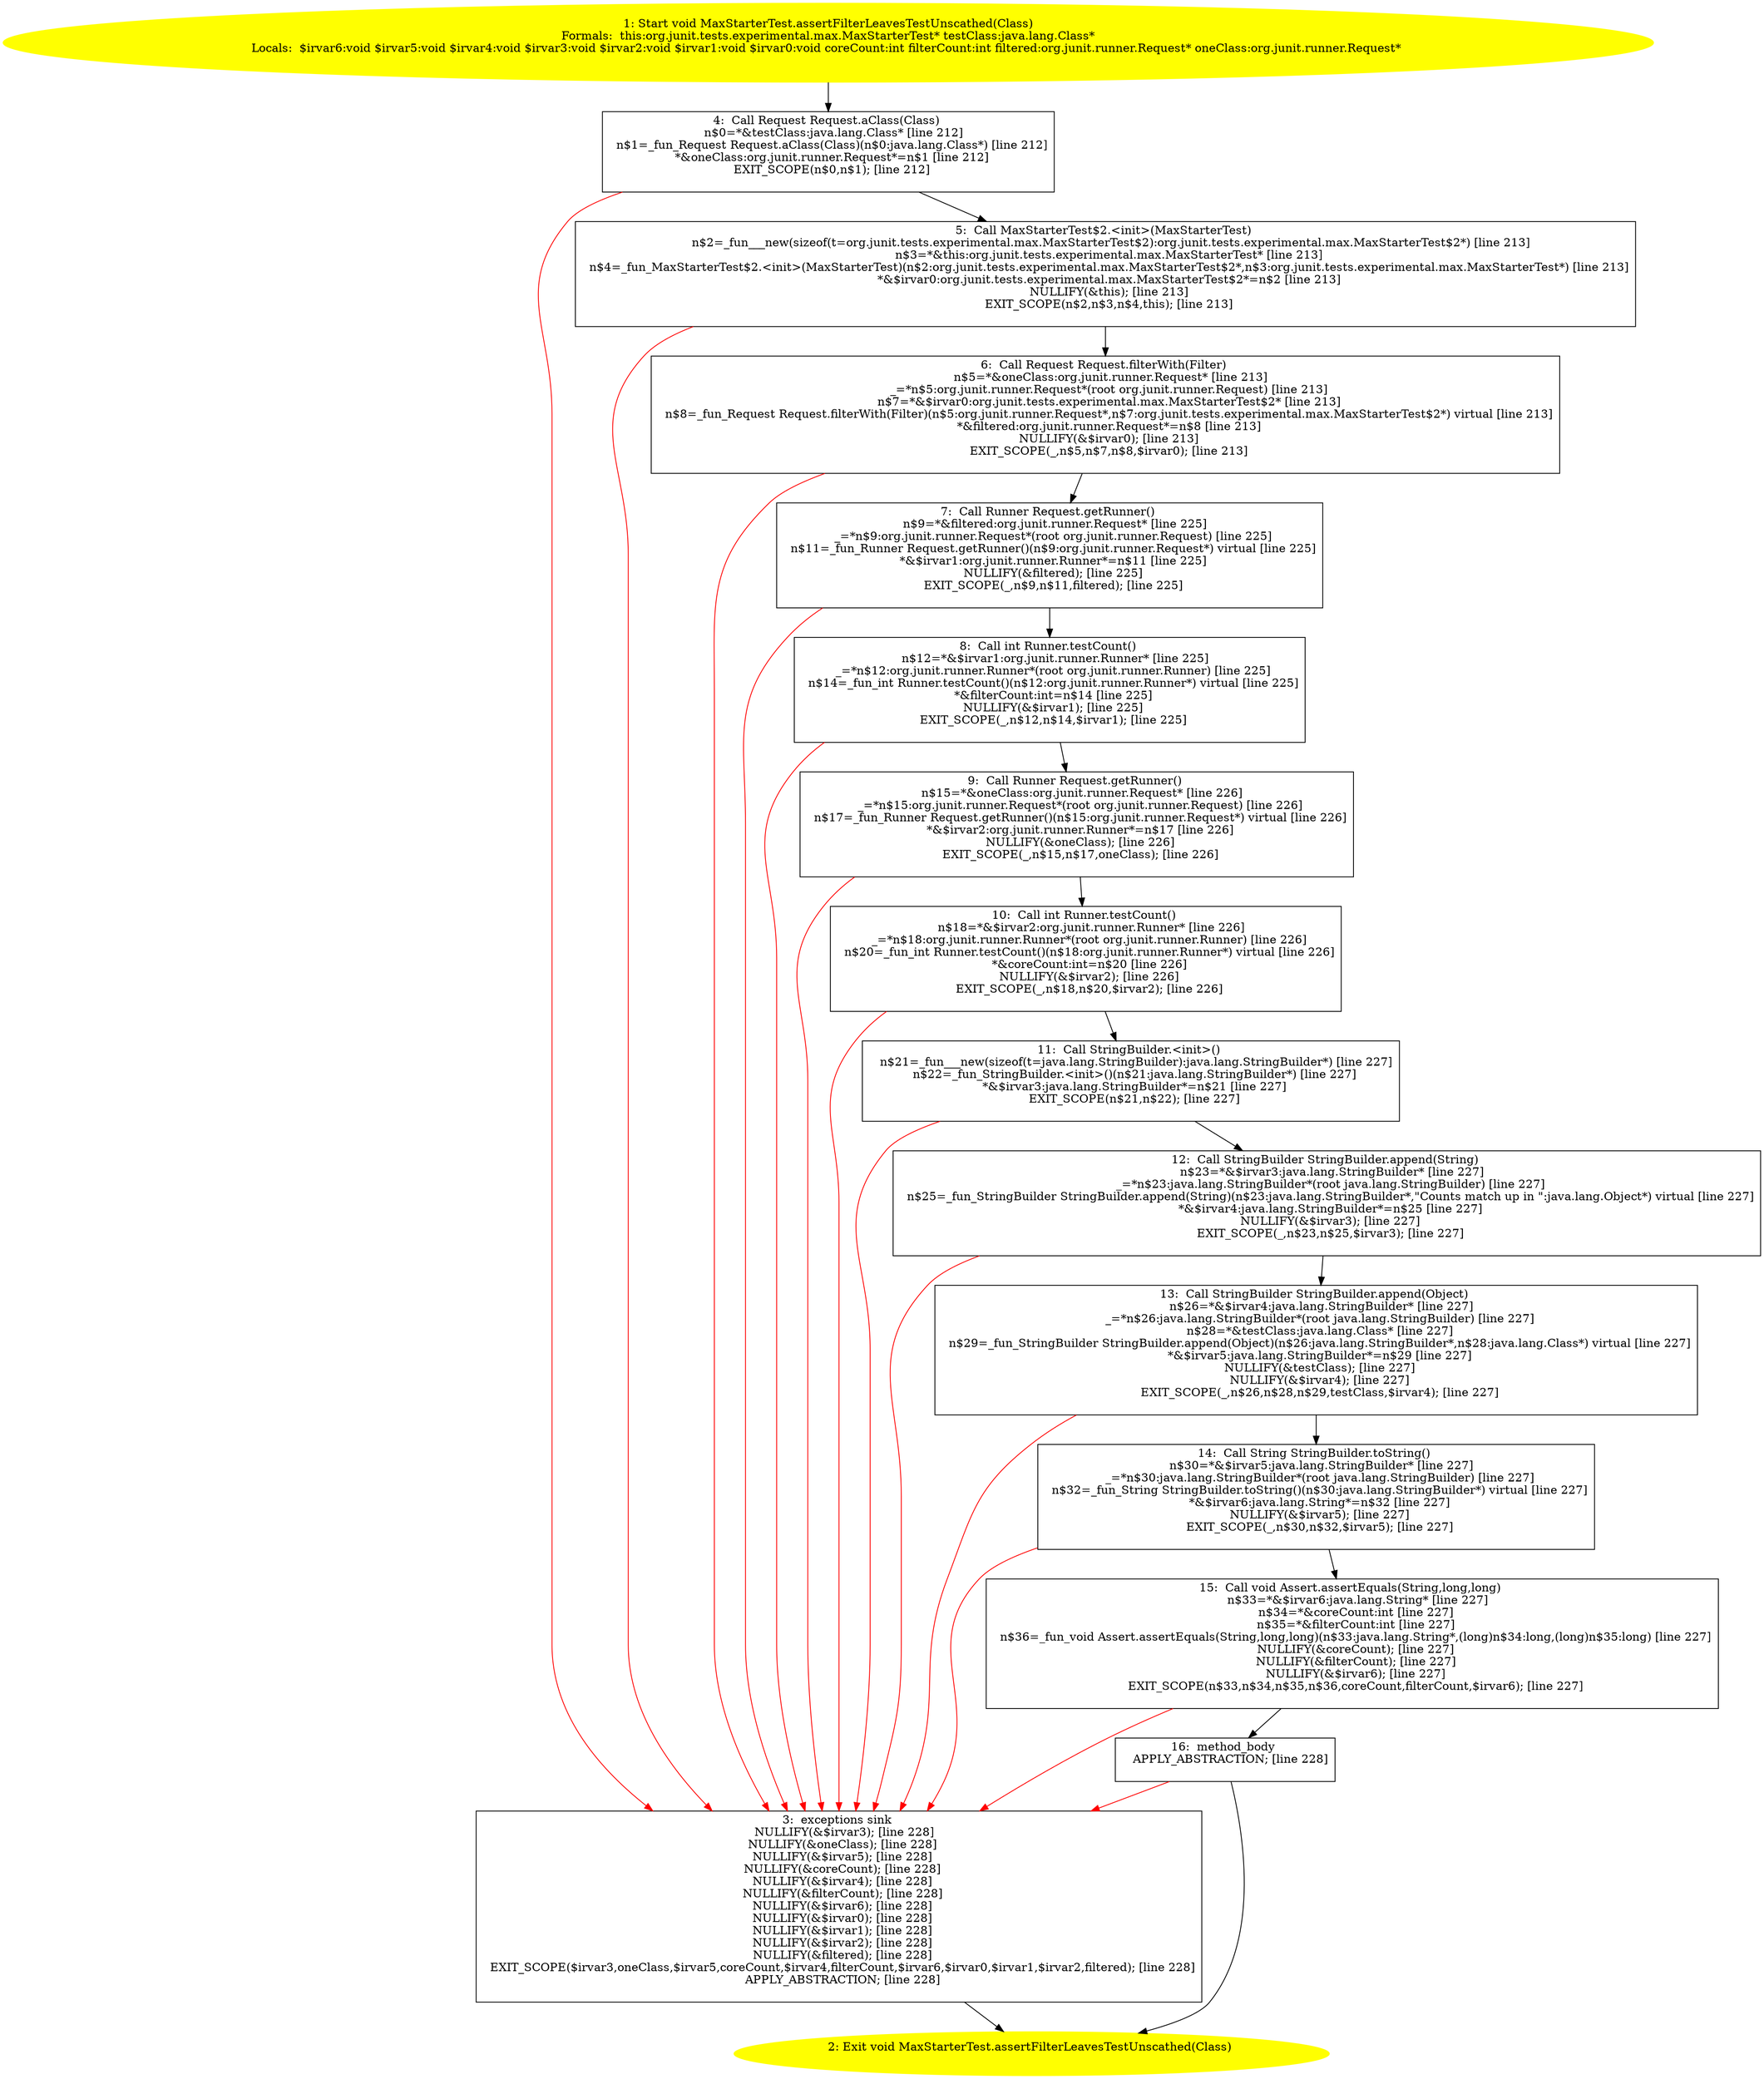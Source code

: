 /* @generated */
digraph cfg {
"org.junit.tests.experimental.max.MaxStarterTest.assertFilterLeavesTestUnscathed(java.lang.Class):voi.86704bd057d0b404d96fcf1858be2aad_1" [label="1: Start void MaxStarterTest.assertFilterLeavesTestUnscathed(Class)\nFormals:  this:org.junit.tests.experimental.max.MaxStarterTest* testClass:java.lang.Class*\nLocals:  $irvar6:void $irvar5:void $irvar4:void $irvar3:void $irvar2:void $irvar1:void $irvar0:void coreCount:int filterCount:int filtered:org.junit.runner.Request* oneClass:org.junit.runner.Request* \n  " color=yellow style=filled]
	

	 "org.junit.tests.experimental.max.MaxStarterTest.assertFilterLeavesTestUnscathed(java.lang.Class):voi.86704bd057d0b404d96fcf1858be2aad_1" -> "org.junit.tests.experimental.max.MaxStarterTest.assertFilterLeavesTestUnscathed(java.lang.Class):voi.86704bd057d0b404d96fcf1858be2aad_4" ;
"org.junit.tests.experimental.max.MaxStarterTest.assertFilterLeavesTestUnscathed(java.lang.Class):voi.86704bd057d0b404d96fcf1858be2aad_2" [label="2: Exit void MaxStarterTest.assertFilterLeavesTestUnscathed(Class) \n  " color=yellow style=filled]
	

"org.junit.tests.experimental.max.MaxStarterTest.assertFilterLeavesTestUnscathed(java.lang.Class):voi.86704bd057d0b404d96fcf1858be2aad_3" [label="3:  exceptions sink \n   NULLIFY(&$irvar3); [line 228]\n  NULLIFY(&oneClass); [line 228]\n  NULLIFY(&$irvar5); [line 228]\n  NULLIFY(&coreCount); [line 228]\n  NULLIFY(&$irvar4); [line 228]\n  NULLIFY(&filterCount); [line 228]\n  NULLIFY(&$irvar6); [line 228]\n  NULLIFY(&$irvar0); [line 228]\n  NULLIFY(&$irvar1); [line 228]\n  NULLIFY(&$irvar2); [line 228]\n  NULLIFY(&filtered); [line 228]\n  EXIT_SCOPE($irvar3,oneClass,$irvar5,coreCount,$irvar4,filterCount,$irvar6,$irvar0,$irvar1,$irvar2,filtered); [line 228]\n  APPLY_ABSTRACTION; [line 228]\n " shape="box"]
	

	 "org.junit.tests.experimental.max.MaxStarterTest.assertFilterLeavesTestUnscathed(java.lang.Class):voi.86704bd057d0b404d96fcf1858be2aad_3" -> "org.junit.tests.experimental.max.MaxStarterTest.assertFilterLeavesTestUnscathed(java.lang.Class):voi.86704bd057d0b404d96fcf1858be2aad_2" ;
"org.junit.tests.experimental.max.MaxStarterTest.assertFilterLeavesTestUnscathed(java.lang.Class):voi.86704bd057d0b404d96fcf1858be2aad_4" [label="4:  Call Request Request.aClass(Class) \n   n$0=*&testClass:java.lang.Class* [line 212]\n  n$1=_fun_Request Request.aClass(Class)(n$0:java.lang.Class*) [line 212]\n  *&oneClass:org.junit.runner.Request*=n$1 [line 212]\n  EXIT_SCOPE(n$0,n$1); [line 212]\n " shape="box"]
	

	 "org.junit.tests.experimental.max.MaxStarterTest.assertFilterLeavesTestUnscathed(java.lang.Class):voi.86704bd057d0b404d96fcf1858be2aad_4" -> "org.junit.tests.experimental.max.MaxStarterTest.assertFilterLeavesTestUnscathed(java.lang.Class):voi.86704bd057d0b404d96fcf1858be2aad_5" ;
	 "org.junit.tests.experimental.max.MaxStarterTest.assertFilterLeavesTestUnscathed(java.lang.Class):voi.86704bd057d0b404d96fcf1858be2aad_4" -> "org.junit.tests.experimental.max.MaxStarterTest.assertFilterLeavesTestUnscathed(java.lang.Class):voi.86704bd057d0b404d96fcf1858be2aad_3" [color="red" ];
"org.junit.tests.experimental.max.MaxStarterTest.assertFilterLeavesTestUnscathed(java.lang.Class):voi.86704bd057d0b404d96fcf1858be2aad_5" [label="5:  Call MaxStarterTest$2.<init>(MaxStarterTest) \n   n$2=_fun___new(sizeof(t=org.junit.tests.experimental.max.MaxStarterTest$2):org.junit.tests.experimental.max.MaxStarterTest$2*) [line 213]\n  n$3=*&this:org.junit.tests.experimental.max.MaxStarterTest* [line 213]\n  n$4=_fun_MaxStarterTest$2.<init>(MaxStarterTest)(n$2:org.junit.tests.experimental.max.MaxStarterTest$2*,n$3:org.junit.tests.experimental.max.MaxStarterTest*) [line 213]\n  *&$irvar0:org.junit.tests.experimental.max.MaxStarterTest$2*=n$2 [line 213]\n  NULLIFY(&this); [line 213]\n  EXIT_SCOPE(n$2,n$3,n$4,this); [line 213]\n " shape="box"]
	

	 "org.junit.tests.experimental.max.MaxStarterTest.assertFilterLeavesTestUnscathed(java.lang.Class):voi.86704bd057d0b404d96fcf1858be2aad_5" -> "org.junit.tests.experimental.max.MaxStarterTest.assertFilterLeavesTestUnscathed(java.lang.Class):voi.86704bd057d0b404d96fcf1858be2aad_6" ;
	 "org.junit.tests.experimental.max.MaxStarterTest.assertFilterLeavesTestUnscathed(java.lang.Class):voi.86704bd057d0b404d96fcf1858be2aad_5" -> "org.junit.tests.experimental.max.MaxStarterTest.assertFilterLeavesTestUnscathed(java.lang.Class):voi.86704bd057d0b404d96fcf1858be2aad_3" [color="red" ];
"org.junit.tests.experimental.max.MaxStarterTest.assertFilterLeavesTestUnscathed(java.lang.Class):voi.86704bd057d0b404d96fcf1858be2aad_6" [label="6:  Call Request Request.filterWith(Filter) \n   n$5=*&oneClass:org.junit.runner.Request* [line 213]\n  _=*n$5:org.junit.runner.Request*(root org.junit.runner.Request) [line 213]\n  n$7=*&$irvar0:org.junit.tests.experimental.max.MaxStarterTest$2* [line 213]\n  n$8=_fun_Request Request.filterWith(Filter)(n$5:org.junit.runner.Request*,n$7:org.junit.tests.experimental.max.MaxStarterTest$2*) virtual [line 213]\n  *&filtered:org.junit.runner.Request*=n$8 [line 213]\n  NULLIFY(&$irvar0); [line 213]\n  EXIT_SCOPE(_,n$5,n$7,n$8,$irvar0); [line 213]\n " shape="box"]
	

	 "org.junit.tests.experimental.max.MaxStarterTest.assertFilterLeavesTestUnscathed(java.lang.Class):voi.86704bd057d0b404d96fcf1858be2aad_6" -> "org.junit.tests.experimental.max.MaxStarterTest.assertFilterLeavesTestUnscathed(java.lang.Class):voi.86704bd057d0b404d96fcf1858be2aad_7" ;
	 "org.junit.tests.experimental.max.MaxStarterTest.assertFilterLeavesTestUnscathed(java.lang.Class):voi.86704bd057d0b404d96fcf1858be2aad_6" -> "org.junit.tests.experimental.max.MaxStarterTest.assertFilterLeavesTestUnscathed(java.lang.Class):voi.86704bd057d0b404d96fcf1858be2aad_3" [color="red" ];
"org.junit.tests.experimental.max.MaxStarterTest.assertFilterLeavesTestUnscathed(java.lang.Class):voi.86704bd057d0b404d96fcf1858be2aad_7" [label="7:  Call Runner Request.getRunner() \n   n$9=*&filtered:org.junit.runner.Request* [line 225]\n  _=*n$9:org.junit.runner.Request*(root org.junit.runner.Request) [line 225]\n  n$11=_fun_Runner Request.getRunner()(n$9:org.junit.runner.Request*) virtual [line 225]\n  *&$irvar1:org.junit.runner.Runner*=n$11 [line 225]\n  NULLIFY(&filtered); [line 225]\n  EXIT_SCOPE(_,n$9,n$11,filtered); [line 225]\n " shape="box"]
	

	 "org.junit.tests.experimental.max.MaxStarterTest.assertFilterLeavesTestUnscathed(java.lang.Class):voi.86704bd057d0b404d96fcf1858be2aad_7" -> "org.junit.tests.experimental.max.MaxStarterTest.assertFilterLeavesTestUnscathed(java.lang.Class):voi.86704bd057d0b404d96fcf1858be2aad_8" ;
	 "org.junit.tests.experimental.max.MaxStarterTest.assertFilterLeavesTestUnscathed(java.lang.Class):voi.86704bd057d0b404d96fcf1858be2aad_7" -> "org.junit.tests.experimental.max.MaxStarterTest.assertFilterLeavesTestUnscathed(java.lang.Class):voi.86704bd057d0b404d96fcf1858be2aad_3" [color="red" ];
"org.junit.tests.experimental.max.MaxStarterTest.assertFilterLeavesTestUnscathed(java.lang.Class):voi.86704bd057d0b404d96fcf1858be2aad_8" [label="8:  Call int Runner.testCount() \n   n$12=*&$irvar1:org.junit.runner.Runner* [line 225]\n  _=*n$12:org.junit.runner.Runner*(root org.junit.runner.Runner) [line 225]\n  n$14=_fun_int Runner.testCount()(n$12:org.junit.runner.Runner*) virtual [line 225]\n  *&filterCount:int=n$14 [line 225]\n  NULLIFY(&$irvar1); [line 225]\n  EXIT_SCOPE(_,n$12,n$14,$irvar1); [line 225]\n " shape="box"]
	

	 "org.junit.tests.experimental.max.MaxStarterTest.assertFilterLeavesTestUnscathed(java.lang.Class):voi.86704bd057d0b404d96fcf1858be2aad_8" -> "org.junit.tests.experimental.max.MaxStarterTest.assertFilterLeavesTestUnscathed(java.lang.Class):voi.86704bd057d0b404d96fcf1858be2aad_9" ;
	 "org.junit.tests.experimental.max.MaxStarterTest.assertFilterLeavesTestUnscathed(java.lang.Class):voi.86704bd057d0b404d96fcf1858be2aad_8" -> "org.junit.tests.experimental.max.MaxStarterTest.assertFilterLeavesTestUnscathed(java.lang.Class):voi.86704bd057d0b404d96fcf1858be2aad_3" [color="red" ];
"org.junit.tests.experimental.max.MaxStarterTest.assertFilterLeavesTestUnscathed(java.lang.Class):voi.86704bd057d0b404d96fcf1858be2aad_9" [label="9:  Call Runner Request.getRunner() \n   n$15=*&oneClass:org.junit.runner.Request* [line 226]\n  _=*n$15:org.junit.runner.Request*(root org.junit.runner.Request) [line 226]\n  n$17=_fun_Runner Request.getRunner()(n$15:org.junit.runner.Request*) virtual [line 226]\n  *&$irvar2:org.junit.runner.Runner*=n$17 [line 226]\n  NULLIFY(&oneClass); [line 226]\n  EXIT_SCOPE(_,n$15,n$17,oneClass); [line 226]\n " shape="box"]
	

	 "org.junit.tests.experimental.max.MaxStarterTest.assertFilterLeavesTestUnscathed(java.lang.Class):voi.86704bd057d0b404d96fcf1858be2aad_9" -> "org.junit.tests.experimental.max.MaxStarterTest.assertFilterLeavesTestUnscathed(java.lang.Class):voi.86704bd057d0b404d96fcf1858be2aad_10" ;
	 "org.junit.tests.experimental.max.MaxStarterTest.assertFilterLeavesTestUnscathed(java.lang.Class):voi.86704bd057d0b404d96fcf1858be2aad_9" -> "org.junit.tests.experimental.max.MaxStarterTest.assertFilterLeavesTestUnscathed(java.lang.Class):voi.86704bd057d0b404d96fcf1858be2aad_3" [color="red" ];
"org.junit.tests.experimental.max.MaxStarterTest.assertFilterLeavesTestUnscathed(java.lang.Class):voi.86704bd057d0b404d96fcf1858be2aad_10" [label="10:  Call int Runner.testCount() \n   n$18=*&$irvar2:org.junit.runner.Runner* [line 226]\n  _=*n$18:org.junit.runner.Runner*(root org.junit.runner.Runner) [line 226]\n  n$20=_fun_int Runner.testCount()(n$18:org.junit.runner.Runner*) virtual [line 226]\n  *&coreCount:int=n$20 [line 226]\n  NULLIFY(&$irvar2); [line 226]\n  EXIT_SCOPE(_,n$18,n$20,$irvar2); [line 226]\n " shape="box"]
	

	 "org.junit.tests.experimental.max.MaxStarterTest.assertFilterLeavesTestUnscathed(java.lang.Class):voi.86704bd057d0b404d96fcf1858be2aad_10" -> "org.junit.tests.experimental.max.MaxStarterTest.assertFilterLeavesTestUnscathed(java.lang.Class):voi.86704bd057d0b404d96fcf1858be2aad_11" ;
	 "org.junit.tests.experimental.max.MaxStarterTest.assertFilterLeavesTestUnscathed(java.lang.Class):voi.86704bd057d0b404d96fcf1858be2aad_10" -> "org.junit.tests.experimental.max.MaxStarterTest.assertFilterLeavesTestUnscathed(java.lang.Class):voi.86704bd057d0b404d96fcf1858be2aad_3" [color="red" ];
"org.junit.tests.experimental.max.MaxStarterTest.assertFilterLeavesTestUnscathed(java.lang.Class):voi.86704bd057d0b404d96fcf1858be2aad_11" [label="11:  Call StringBuilder.<init>() \n   n$21=_fun___new(sizeof(t=java.lang.StringBuilder):java.lang.StringBuilder*) [line 227]\n  n$22=_fun_StringBuilder.<init>()(n$21:java.lang.StringBuilder*) [line 227]\n  *&$irvar3:java.lang.StringBuilder*=n$21 [line 227]\n  EXIT_SCOPE(n$21,n$22); [line 227]\n " shape="box"]
	

	 "org.junit.tests.experimental.max.MaxStarterTest.assertFilterLeavesTestUnscathed(java.lang.Class):voi.86704bd057d0b404d96fcf1858be2aad_11" -> "org.junit.tests.experimental.max.MaxStarterTest.assertFilterLeavesTestUnscathed(java.lang.Class):voi.86704bd057d0b404d96fcf1858be2aad_12" ;
	 "org.junit.tests.experimental.max.MaxStarterTest.assertFilterLeavesTestUnscathed(java.lang.Class):voi.86704bd057d0b404d96fcf1858be2aad_11" -> "org.junit.tests.experimental.max.MaxStarterTest.assertFilterLeavesTestUnscathed(java.lang.Class):voi.86704bd057d0b404d96fcf1858be2aad_3" [color="red" ];
"org.junit.tests.experimental.max.MaxStarterTest.assertFilterLeavesTestUnscathed(java.lang.Class):voi.86704bd057d0b404d96fcf1858be2aad_12" [label="12:  Call StringBuilder StringBuilder.append(String) \n   n$23=*&$irvar3:java.lang.StringBuilder* [line 227]\n  _=*n$23:java.lang.StringBuilder*(root java.lang.StringBuilder) [line 227]\n  n$25=_fun_StringBuilder StringBuilder.append(String)(n$23:java.lang.StringBuilder*,\"Counts match up in \":java.lang.Object*) virtual [line 227]\n  *&$irvar4:java.lang.StringBuilder*=n$25 [line 227]\n  NULLIFY(&$irvar3); [line 227]\n  EXIT_SCOPE(_,n$23,n$25,$irvar3); [line 227]\n " shape="box"]
	

	 "org.junit.tests.experimental.max.MaxStarterTest.assertFilterLeavesTestUnscathed(java.lang.Class):voi.86704bd057d0b404d96fcf1858be2aad_12" -> "org.junit.tests.experimental.max.MaxStarterTest.assertFilterLeavesTestUnscathed(java.lang.Class):voi.86704bd057d0b404d96fcf1858be2aad_13" ;
	 "org.junit.tests.experimental.max.MaxStarterTest.assertFilterLeavesTestUnscathed(java.lang.Class):voi.86704bd057d0b404d96fcf1858be2aad_12" -> "org.junit.tests.experimental.max.MaxStarterTest.assertFilterLeavesTestUnscathed(java.lang.Class):voi.86704bd057d0b404d96fcf1858be2aad_3" [color="red" ];
"org.junit.tests.experimental.max.MaxStarterTest.assertFilterLeavesTestUnscathed(java.lang.Class):voi.86704bd057d0b404d96fcf1858be2aad_13" [label="13:  Call StringBuilder StringBuilder.append(Object) \n   n$26=*&$irvar4:java.lang.StringBuilder* [line 227]\n  _=*n$26:java.lang.StringBuilder*(root java.lang.StringBuilder) [line 227]\n  n$28=*&testClass:java.lang.Class* [line 227]\n  n$29=_fun_StringBuilder StringBuilder.append(Object)(n$26:java.lang.StringBuilder*,n$28:java.lang.Class*) virtual [line 227]\n  *&$irvar5:java.lang.StringBuilder*=n$29 [line 227]\n  NULLIFY(&testClass); [line 227]\n  NULLIFY(&$irvar4); [line 227]\n  EXIT_SCOPE(_,n$26,n$28,n$29,testClass,$irvar4); [line 227]\n " shape="box"]
	

	 "org.junit.tests.experimental.max.MaxStarterTest.assertFilterLeavesTestUnscathed(java.lang.Class):voi.86704bd057d0b404d96fcf1858be2aad_13" -> "org.junit.tests.experimental.max.MaxStarterTest.assertFilterLeavesTestUnscathed(java.lang.Class):voi.86704bd057d0b404d96fcf1858be2aad_14" ;
	 "org.junit.tests.experimental.max.MaxStarterTest.assertFilterLeavesTestUnscathed(java.lang.Class):voi.86704bd057d0b404d96fcf1858be2aad_13" -> "org.junit.tests.experimental.max.MaxStarterTest.assertFilterLeavesTestUnscathed(java.lang.Class):voi.86704bd057d0b404d96fcf1858be2aad_3" [color="red" ];
"org.junit.tests.experimental.max.MaxStarterTest.assertFilterLeavesTestUnscathed(java.lang.Class):voi.86704bd057d0b404d96fcf1858be2aad_14" [label="14:  Call String StringBuilder.toString() \n   n$30=*&$irvar5:java.lang.StringBuilder* [line 227]\n  _=*n$30:java.lang.StringBuilder*(root java.lang.StringBuilder) [line 227]\n  n$32=_fun_String StringBuilder.toString()(n$30:java.lang.StringBuilder*) virtual [line 227]\n  *&$irvar6:java.lang.String*=n$32 [line 227]\n  NULLIFY(&$irvar5); [line 227]\n  EXIT_SCOPE(_,n$30,n$32,$irvar5); [line 227]\n " shape="box"]
	

	 "org.junit.tests.experimental.max.MaxStarterTest.assertFilterLeavesTestUnscathed(java.lang.Class):voi.86704bd057d0b404d96fcf1858be2aad_14" -> "org.junit.tests.experimental.max.MaxStarterTest.assertFilterLeavesTestUnscathed(java.lang.Class):voi.86704bd057d0b404d96fcf1858be2aad_15" ;
	 "org.junit.tests.experimental.max.MaxStarterTest.assertFilterLeavesTestUnscathed(java.lang.Class):voi.86704bd057d0b404d96fcf1858be2aad_14" -> "org.junit.tests.experimental.max.MaxStarterTest.assertFilterLeavesTestUnscathed(java.lang.Class):voi.86704bd057d0b404d96fcf1858be2aad_3" [color="red" ];
"org.junit.tests.experimental.max.MaxStarterTest.assertFilterLeavesTestUnscathed(java.lang.Class):voi.86704bd057d0b404d96fcf1858be2aad_15" [label="15:  Call void Assert.assertEquals(String,long,long) \n   n$33=*&$irvar6:java.lang.String* [line 227]\n  n$34=*&coreCount:int [line 227]\n  n$35=*&filterCount:int [line 227]\n  n$36=_fun_void Assert.assertEquals(String,long,long)(n$33:java.lang.String*,(long)n$34:long,(long)n$35:long) [line 227]\n  NULLIFY(&coreCount); [line 227]\n  NULLIFY(&filterCount); [line 227]\n  NULLIFY(&$irvar6); [line 227]\n  EXIT_SCOPE(n$33,n$34,n$35,n$36,coreCount,filterCount,$irvar6); [line 227]\n " shape="box"]
	

	 "org.junit.tests.experimental.max.MaxStarterTest.assertFilterLeavesTestUnscathed(java.lang.Class):voi.86704bd057d0b404d96fcf1858be2aad_15" -> "org.junit.tests.experimental.max.MaxStarterTest.assertFilterLeavesTestUnscathed(java.lang.Class):voi.86704bd057d0b404d96fcf1858be2aad_16" ;
	 "org.junit.tests.experimental.max.MaxStarterTest.assertFilterLeavesTestUnscathed(java.lang.Class):voi.86704bd057d0b404d96fcf1858be2aad_15" -> "org.junit.tests.experimental.max.MaxStarterTest.assertFilterLeavesTestUnscathed(java.lang.Class):voi.86704bd057d0b404d96fcf1858be2aad_3" [color="red" ];
"org.junit.tests.experimental.max.MaxStarterTest.assertFilterLeavesTestUnscathed(java.lang.Class):voi.86704bd057d0b404d96fcf1858be2aad_16" [label="16:  method_body \n   APPLY_ABSTRACTION; [line 228]\n " shape="box"]
	

	 "org.junit.tests.experimental.max.MaxStarterTest.assertFilterLeavesTestUnscathed(java.lang.Class):voi.86704bd057d0b404d96fcf1858be2aad_16" -> "org.junit.tests.experimental.max.MaxStarterTest.assertFilterLeavesTestUnscathed(java.lang.Class):voi.86704bd057d0b404d96fcf1858be2aad_2" ;
	 "org.junit.tests.experimental.max.MaxStarterTest.assertFilterLeavesTestUnscathed(java.lang.Class):voi.86704bd057d0b404d96fcf1858be2aad_16" -> "org.junit.tests.experimental.max.MaxStarterTest.assertFilterLeavesTestUnscathed(java.lang.Class):voi.86704bd057d0b404d96fcf1858be2aad_3" [color="red" ];
}
